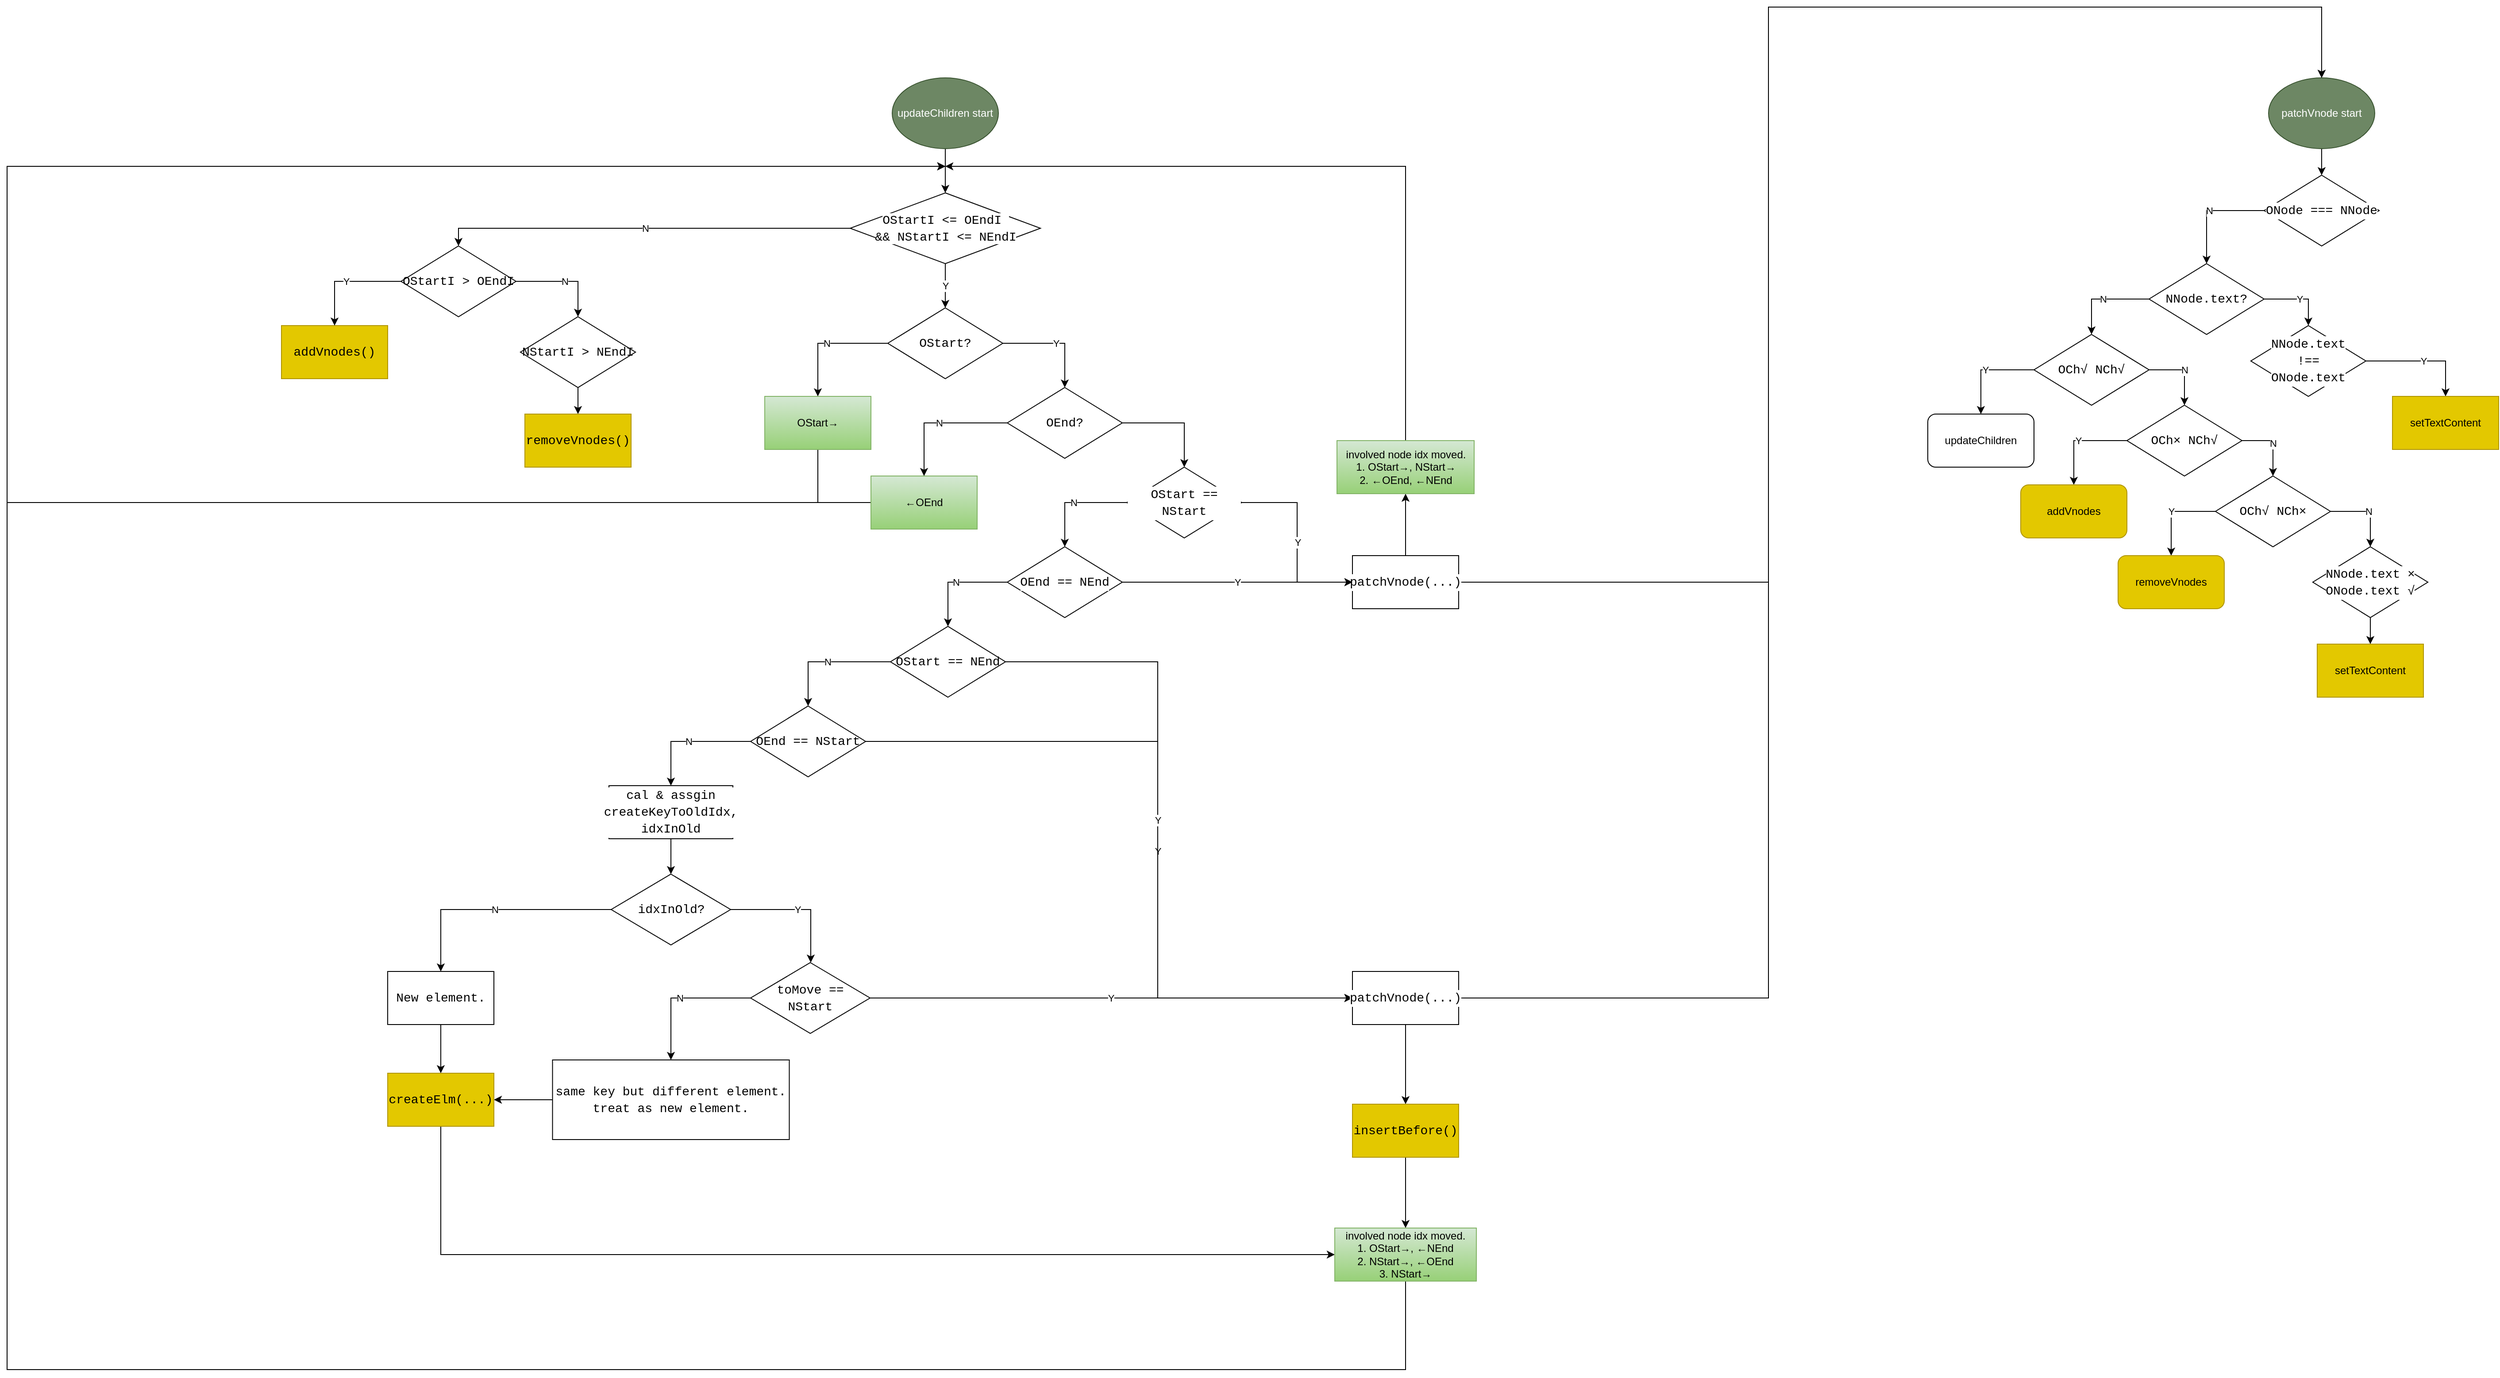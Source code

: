 <mxfile version="20.0.2" type="github">
  <diagram id="C5RBs43oDa-KdzZeNtuy" name="Page-1">
    <mxGraphModel dx="2903" dy="1078" grid="1" gridSize="10" guides="1" tooltips="1" connect="1" arrows="1" fold="1" page="1" pageScale="1" pageWidth="827" pageHeight="1169" math="0" shadow="0">
      <root>
        <mxCell id="WIyWlLk6GJQsqaUBKTNV-0" />
        <mxCell id="WIyWlLk6GJQsqaUBKTNV-1" parent="WIyWlLk6GJQsqaUBKTNV-0" />
        <mxCell id="gv2cUn-TJVEhlQLOBf1I-4" style="edgeStyle=orthogonalEdgeStyle;rounded=0;orthogonalLoop=1;jettySize=auto;html=1;entryX=0.5;entryY=0;entryDx=0;entryDy=0;fontColor=#000000;" parent="WIyWlLk6GJQsqaUBKTNV-1" source="gv2cUn-TJVEhlQLOBf1I-1" target="gv2cUn-TJVEhlQLOBf1I-3" edge="1">
          <mxGeometry relative="1" as="geometry" />
        </mxCell>
        <mxCell id="gv2cUn-TJVEhlQLOBf1I-1" value="updateChildren start" style="ellipse;whiteSpace=wrap;html=1;labelBorderColor=none;fillColor=#6d8764;strokeColor=#3A5431;fontColor=#ffffff;" parent="WIyWlLk6GJQsqaUBKTNV-1" vertex="1">
          <mxGeometry x="330" y="120" width="120" height="80" as="geometry" />
        </mxCell>
        <mxCell id="afDxlxrPL6SV1MimDMB3-63" value="N" style="edgeStyle=orthogonalEdgeStyle;rounded=0;orthogonalLoop=1;jettySize=auto;html=1;entryX=0.5;entryY=0;entryDx=0;entryDy=0;" edge="1" parent="WIyWlLk6GJQsqaUBKTNV-1" source="gv2cUn-TJVEhlQLOBf1I-3" target="gv2cUn-TJVEhlQLOBf1I-115">
          <mxGeometry relative="1" as="geometry" />
        </mxCell>
        <mxCell id="gv2cUn-TJVEhlQLOBf1I-3" value="&lt;div style=&quot;font-family: Consolas, &amp;quot;Courier New&amp;quot;, monospace; font-size: 14px; line-height: 19px;&quot;&gt;&lt;span style=&quot;background-color: rgb(255, 255, 255);&quot;&gt;OStartI &amp;lt;= OEndI&amp;nbsp;&lt;/span&gt;&lt;/div&gt;&lt;div style=&quot;font-family: Consolas, &amp;quot;Courier New&amp;quot;, monospace; font-size: 14px; line-height: 19px;&quot;&gt;&lt;span style=&quot;background-color: rgb(255, 255, 255);&quot;&gt;&amp;amp;&amp;amp; NStartI &amp;lt;= NEndI&lt;/span&gt;&lt;/div&gt;" style="rhombus;whiteSpace=wrap;html=1;" parent="WIyWlLk6GJQsqaUBKTNV-1" vertex="1">
          <mxGeometry x="282.5" y="250" width="215" height="80" as="geometry" />
        </mxCell>
        <mxCell id="gv2cUn-TJVEhlQLOBf1I-5" value="&lt;div style=&quot;font-family: Consolas, &amp;quot;Courier New&amp;quot;, monospace; font-size: 14px; line-height: 19px;&quot;&gt;&lt;span style=&quot;background-color: rgb(255, 255, 255);&quot;&gt;OStart?&lt;/span&gt;&lt;/div&gt;" style="rhombus;whiteSpace=wrap;html=1;labelBackgroundColor=#FFFFFF;fontColor=#000000;" parent="WIyWlLk6GJQsqaUBKTNV-1" vertex="1">
          <mxGeometry x="325" y="380" width="130" height="80" as="geometry" />
        </mxCell>
        <mxCell id="afDxlxrPL6SV1MimDMB3-74" style="edgeStyle=orthogonalEdgeStyle;rounded=0;orthogonalLoop=1;jettySize=auto;html=1;" edge="1" parent="WIyWlLk6GJQsqaUBKTNV-1" source="gv2cUn-TJVEhlQLOBf1I-8">
          <mxGeometry relative="1" as="geometry">
            <mxPoint x="390" y="220" as="targetPoint" />
            <Array as="points">
              <mxPoint x="246" y="600" />
              <mxPoint x="-670" y="600" />
              <mxPoint x="-670" y="220" />
            </Array>
          </mxGeometry>
        </mxCell>
        <mxCell id="gv2cUn-TJVEhlQLOBf1I-8" value="OStart→" style="whiteSpace=wrap;html=1;labelBackgroundColor=none;fillColor=#d5e8d4;gradientColor=#97d077;strokeColor=#82b366;" parent="WIyWlLk6GJQsqaUBKTNV-1" vertex="1">
          <mxGeometry x="186" y="480" width="120" height="60" as="geometry" />
        </mxCell>
        <mxCell id="gv2cUn-TJVEhlQLOBf1I-11" value="&lt;div style=&quot;font-family: Consolas, &amp;quot;Courier New&amp;quot;, monospace; font-size: 14px; line-height: 19px;&quot;&gt;&lt;span style=&quot;background-color: rgb(255, 255, 255);&quot;&gt;OEnd?&lt;/span&gt;&lt;/div&gt;" style="rhombus;whiteSpace=wrap;html=1;labelBackgroundColor=#FFFFFF;fontColor=#000000;" parent="WIyWlLk6GJQsqaUBKTNV-1" vertex="1">
          <mxGeometry x="460" y="470" width="130" height="80" as="geometry" />
        </mxCell>
        <mxCell id="gv2cUn-TJVEhlQLOBf1I-20" value="" style="endArrow=classic;html=1;rounded=0;fontColor=#000000;strokeColor=default;entryX=0.5;entryY=0;entryDx=0;entryDy=0;exitX=1;exitY=0.5;exitDx=0;exitDy=0;" parent="WIyWlLk6GJQsqaUBKTNV-1" source="gv2cUn-TJVEhlQLOBf1I-5" target="gv2cUn-TJVEhlQLOBf1I-11" edge="1">
          <mxGeometry relative="1" as="geometry">
            <mxPoint x="460" y="420" as="sourcePoint" />
            <mxPoint x="560" y="420" as="targetPoint" />
            <Array as="points">
              <mxPoint x="525" y="420" />
            </Array>
          </mxGeometry>
        </mxCell>
        <mxCell id="gv2cUn-TJVEhlQLOBf1I-21" value="Y" style="edgeLabel;resizable=0;html=1;align=center;verticalAlign=middle;labelBackgroundColor=#FFFFFF;fontColor=#000000;" parent="gv2cUn-TJVEhlQLOBf1I-20" connectable="0" vertex="1">
          <mxGeometry relative="1" as="geometry" />
        </mxCell>
        <mxCell id="gv2cUn-TJVEhlQLOBf1I-24" value="" style="endArrow=classic;html=1;rounded=0;fontColor=#000000;strokeColor=default;exitX=0;exitY=0.5;exitDx=0;exitDy=0;entryX=0.5;entryY=0;entryDx=0;entryDy=0;edgeStyle=orthogonalEdgeStyle;" parent="WIyWlLk6GJQsqaUBKTNV-1" source="gv2cUn-TJVEhlQLOBf1I-5" target="gv2cUn-TJVEhlQLOBf1I-8" edge="1">
          <mxGeometry relative="1" as="geometry">
            <mxPoint x="340" y="450" as="sourcePoint" />
            <mxPoint x="440" y="450" as="targetPoint" />
          </mxGeometry>
        </mxCell>
        <mxCell id="gv2cUn-TJVEhlQLOBf1I-25" value="N" style="edgeLabel;resizable=0;html=1;align=center;verticalAlign=middle;labelBackgroundColor=#FFFFFF;fontColor=#000000;" parent="gv2cUn-TJVEhlQLOBf1I-24" connectable="0" vertex="1">
          <mxGeometry relative="1" as="geometry" />
        </mxCell>
        <mxCell id="afDxlxrPL6SV1MimDMB3-75" style="edgeStyle=orthogonalEdgeStyle;rounded=0;orthogonalLoop=1;jettySize=auto;html=1;" edge="1" parent="WIyWlLk6GJQsqaUBKTNV-1" source="gv2cUn-TJVEhlQLOBf1I-33">
          <mxGeometry relative="1" as="geometry">
            <mxPoint x="390" y="220" as="targetPoint" />
            <Array as="points">
              <mxPoint x="-670" y="600" />
              <mxPoint x="-670" y="220" />
            </Array>
          </mxGeometry>
        </mxCell>
        <mxCell id="gv2cUn-TJVEhlQLOBf1I-33" value="←OEnd" style="whiteSpace=wrap;html=1;labelBackgroundColor=none;fillColor=#d5e8d4;gradientColor=#97d077;strokeColor=#82b366;" parent="WIyWlLk6GJQsqaUBKTNV-1" vertex="1">
          <mxGeometry x="306" y="570" width="120" height="60" as="geometry" />
        </mxCell>
        <mxCell id="gv2cUn-TJVEhlQLOBf1I-35" value="" style="endArrow=classic;html=1;rounded=0;fontColor=#000000;strokeColor=default;entryX=0.5;entryY=0;entryDx=0;entryDy=0;exitX=1;exitY=0.5;exitDx=0;exitDy=0;" parent="WIyWlLk6GJQsqaUBKTNV-1" source="gv2cUn-TJVEhlQLOBf1I-11" target="gv2cUn-TJVEhlQLOBf1I-39" edge="1">
          <mxGeometry relative="1" as="geometry">
            <mxPoint x="591" y="510" as="sourcePoint" />
            <mxPoint x="661" y="560" as="targetPoint" />
            <Array as="points">
              <mxPoint x="660" y="510" />
            </Array>
          </mxGeometry>
        </mxCell>
        <mxCell id="gv2cUn-TJVEhlQLOBf1I-37" value="" style="endArrow=classic;html=1;rounded=0;fontColor=#000000;strokeColor=default;exitX=0;exitY=0.5;exitDx=0;exitDy=0;entryX=0.5;entryY=0;entryDx=0;entryDy=0;" parent="WIyWlLk6GJQsqaUBKTNV-1" source="gv2cUn-TJVEhlQLOBf1I-11" target="gv2cUn-TJVEhlQLOBf1I-33" edge="1">
          <mxGeometry relative="1" as="geometry">
            <mxPoint x="461" y="510" as="sourcePoint" />
            <mxPoint x="576" y="540" as="targetPoint" />
            <Array as="points">
              <mxPoint x="366" y="510" />
            </Array>
          </mxGeometry>
        </mxCell>
        <mxCell id="gv2cUn-TJVEhlQLOBf1I-38" value="N" style="edgeLabel;resizable=0;html=1;align=center;verticalAlign=middle;labelBackgroundColor=#FFFFFF;fontColor=#000000;" parent="gv2cUn-TJVEhlQLOBf1I-37" connectable="0" vertex="1">
          <mxGeometry relative="1" as="geometry" />
        </mxCell>
        <mxCell id="afDxlxrPL6SV1MimDMB3-59" value="N" style="edgeStyle=orthogonalEdgeStyle;rounded=0;orthogonalLoop=1;jettySize=auto;html=1;entryX=0.5;entryY=0;entryDx=0;entryDy=0;" edge="1" parent="WIyWlLk6GJQsqaUBKTNV-1" source="gv2cUn-TJVEhlQLOBf1I-39" target="gv2cUn-TJVEhlQLOBf1I-41">
          <mxGeometry relative="1" as="geometry" />
        </mxCell>
        <mxCell id="afDxlxrPL6SV1MimDMB3-65" value="Y" style="edgeStyle=orthogonalEdgeStyle;rounded=0;orthogonalLoop=1;jettySize=auto;html=1;entryX=0;entryY=0.5;entryDx=0;entryDy=0;" edge="1" parent="WIyWlLk6GJQsqaUBKTNV-1" source="gv2cUn-TJVEhlQLOBf1I-39" target="gv2cUn-TJVEhlQLOBf1I-40">
          <mxGeometry relative="1" as="geometry" />
        </mxCell>
        <mxCell id="gv2cUn-TJVEhlQLOBf1I-39" value="&lt;div style=&quot;font-family: Consolas, &amp;quot;Courier New&amp;quot;, monospace; font-size: 14px; line-height: 19px;&quot;&gt;&lt;div style=&quot;line-height: 19px;&quot;&gt;&lt;span style=&quot;background-color: rgb(255, 255, 255);&quot;&gt;OStart == NStart&lt;/span&gt;&lt;/div&gt;&lt;/div&gt;" style="rhombus;whiteSpace=wrap;html=1;labelBackgroundColor=#FFFFFF;fontColor=#000000;" parent="WIyWlLk6GJQsqaUBKTNV-1" vertex="1">
          <mxGeometry x="595" y="560" width="130" height="80" as="geometry" />
        </mxCell>
        <mxCell id="gv2cUn-TJVEhlQLOBf1I-100" style="edgeStyle=orthogonalEdgeStyle;rounded=0;orthogonalLoop=1;jettySize=auto;html=1;fontColor=default;strokeColor=default;entryX=0.5;entryY=1;entryDx=0;entryDy=0;" parent="WIyWlLk6GJQsqaUBKTNV-1" source="gv2cUn-TJVEhlQLOBf1I-40" target="gv2cUn-TJVEhlQLOBf1I-101" edge="1">
          <mxGeometry relative="1" as="geometry">
            <mxPoint x="1044" y="770" as="targetPoint" />
          </mxGeometry>
        </mxCell>
        <mxCell id="afDxlxrPL6SV1MimDMB3-69" style="edgeStyle=orthogonalEdgeStyle;rounded=0;orthogonalLoop=1;jettySize=auto;html=1;entryX=0.5;entryY=0;entryDx=0;entryDy=0;" edge="1" parent="WIyWlLk6GJQsqaUBKTNV-1" source="gv2cUn-TJVEhlQLOBf1I-40" target="gv2cUn-TJVEhlQLOBf1I-128">
          <mxGeometry relative="1" as="geometry">
            <Array as="points">
              <mxPoint x="1320" y="690" />
              <mxPoint x="1320" y="40" />
              <mxPoint x="1945" y="40" />
            </Array>
          </mxGeometry>
        </mxCell>
        <mxCell id="gv2cUn-TJVEhlQLOBf1I-40" value="&lt;div style=&quot;font-family: Consolas, &amp;quot;Courier New&amp;quot;, monospace; font-size: 14px; line-height: 19px;&quot;&gt;&lt;span style=&quot;background-color: rgb(255, 255, 255);&quot;&gt;patchVnode(...)&lt;/span&gt;&lt;/div&gt;" style="whiteSpace=wrap;html=1;fontColor=#000000;labelBackgroundColor=#FFFFFF;" parent="WIyWlLk6GJQsqaUBKTNV-1" vertex="1">
          <mxGeometry x="850" y="660" width="120" height="60" as="geometry" />
        </mxCell>
        <mxCell id="afDxlxrPL6SV1MimDMB3-60" value="N" style="edgeStyle=orthogonalEdgeStyle;rounded=0;orthogonalLoop=1;jettySize=auto;html=1;entryX=0.5;entryY=0;entryDx=0;entryDy=0;" edge="1" parent="WIyWlLk6GJQsqaUBKTNV-1" source="gv2cUn-TJVEhlQLOBf1I-41" target="gv2cUn-TJVEhlQLOBf1I-53">
          <mxGeometry relative="1" as="geometry" />
        </mxCell>
        <mxCell id="afDxlxrPL6SV1MimDMB3-64" value="Y" style="edgeStyle=orthogonalEdgeStyle;rounded=0;orthogonalLoop=1;jettySize=auto;html=1;entryX=0;entryY=0.5;entryDx=0;entryDy=0;" edge="1" parent="WIyWlLk6GJQsqaUBKTNV-1" source="gv2cUn-TJVEhlQLOBf1I-41" target="gv2cUn-TJVEhlQLOBf1I-40">
          <mxGeometry relative="1" as="geometry" />
        </mxCell>
        <mxCell id="gv2cUn-TJVEhlQLOBf1I-41" value="&lt;div style=&quot;font-family: Consolas, &amp;quot;Courier New&amp;quot;, monospace; font-size: 14px; line-height: 19px;&quot;&gt;&lt;div style=&quot;color: rgb(212, 212, 212); line-height: 19px;&quot;&gt;&lt;span style=&quot;color: rgb(0, 0, 0); background-color: rgb(255, 255, 255);&quot;&gt;OEnd == NEnd&lt;/span&gt;&lt;br&gt;&lt;/div&gt;&lt;/div&gt;" style="rhombus;whiteSpace=wrap;html=1;labelBackgroundColor=#FFFFFF;fontColor=#000000;" parent="WIyWlLk6GJQsqaUBKTNV-1" vertex="1">
          <mxGeometry x="460" y="650" width="130" height="80" as="geometry" />
        </mxCell>
        <mxCell id="afDxlxrPL6SV1MimDMB3-61" value="N" style="edgeStyle=orthogonalEdgeStyle;rounded=0;orthogonalLoop=1;jettySize=auto;html=1;exitX=0;exitY=0.5;exitDx=0;exitDy=0;entryX=0.5;entryY=0;entryDx=0;entryDy=0;" edge="1" parent="WIyWlLk6GJQsqaUBKTNV-1" source="gv2cUn-TJVEhlQLOBf1I-53" target="gv2cUn-TJVEhlQLOBf1I-55">
          <mxGeometry relative="1" as="geometry" />
        </mxCell>
        <mxCell id="afDxlxrPL6SV1MimDMB3-81" value="Y" style="edgeStyle=orthogonalEdgeStyle;rounded=0;orthogonalLoop=1;jettySize=auto;html=1;entryX=0;entryY=0.5;entryDx=0;entryDy=0;" edge="1" parent="WIyWlLk6GJQsqaUBKTNV-1" source="gv2cUn-TJVEhlQLOBf1I-53" target="afDxlxrPL6SV1MimDMB3-40">
          <mxGeometry relative="1" as="geometry">
            <Array as="points">
              <mxPoint x="630" y="780" />
              <mxPoint x="630" y="1160" />
            </Array>
          </mxGeometry>
        </mxCell>
        <mxCell id="gv2cUn-TJVEhlQLOBf1I-53" value="&lt;div style=&quot;font-family: Consolas, &amp;quot;Courier New&amp;quot;, monospace; font-size: 14px; line-height: 19px;&quot;&gt;&lt;div style=&quot;line-height: 19px;&quot;&gt;&lt;font&gt;O&lt;/font&gt;&lt;span style=&quot;&quot;&gt;Start&lt;/span&gt;&lt;font&gt;&amp;nbsp;==&amp;nbsp;&lt;/font&gt;&lt;span style=&quot;&quot;&gt;NEnd&lt;/span&gt;&lt;/div&gt;&lt;/div&gt;" style="rhombus;whiteSpace=wrap;html=1;labelBackgroundColor=none;fontColor=default;flipH=0;flipV=1;" parent="WIyWlLk6GJQsqaUBKTNV-1" vertex="1">
          <mxGeometry x="328" y="740" width="130" height="80" as="geometry" />
        </mxCell>
        <mxCell id="afDxlxrPL6SV1MimDMB3-62" value="N" style="edgeStyle=orthogonalEdgeStyle;rounded=0;orthogonalLoop=1;jettySize=auto;html=1;entryX=0.5;entryY=0;entryDx=0;entryDy=0;" edge="1" parent="WIyWlLk6GJQsqaUBKTNV-1" source="gv2cUn-TJVEhlQLOBf1I-55" target="gv2cUn-TJVEhlQLOBf1I-66">
          <mxGeometry relative="1" as="geometry" />
        </mxCell>
        <mxCell id="afDxlxrPL6SV1MimDMB3-66" value="Y" style="edgeStyle=orthogonalEdgeStyle;rounded=0;orthogonalLoop=1;jettySize=auto;html=1;entryX=0;entryY=0.5;entryDx=0;entryDy=0;" edge="1" parent="WIyWlLk6GJQsqaUBKTNV-1" target="afDxlxrPL6SV1MimDMB3-40">
          <mxGeometry relative="1" as="geometry">
            <mxPoint x="298.935" y="870.04" as="sourcePoint" />
            <mxPoint x="599" y="1290" as="targetPoint" />
            <Array as="points">
              <mxPoint x="630" y="870" />
              <mxPoint x="630" y="1160" />
            </Array>
          </mxGeometry>
        </mxCell>
        <mxCell id="gv2cUn-TJVEhlQLOBf1I-55" value="&lt;div style=&quot;font-family: Consolas, &amp;quot;Courier New&amp;quot;, monospace; font-size: 14px; line-height: 19px;&quot;&gt;&lt;div style=&quot;line-height: 19px;&quot;&gt;&lt;font&gt;O&lt;/font&gt;&lt;span style=&quot;&quot;&gt;End ==&lt;/span&gt;&lt;font&gt;&amp;nbsp;&lt;/font&gt;&lt;span style=&quot;&quot;&gt;NStart&lt;/span&gt;&lt;/div&gt;&lt;/div&gt;" style="rhombus;whiteSpace=wrap;html=1;labelBackgroundColor=none;fontColor=default;" parent="WIyWlLk6GJQsqaUBKTNV-1" vertex="1">
          <mxGeometry x="170" y="830" width="130" height="80" as="geometry" />
        </mxCell>
        <mxCell id="gv2cUn-TJVEhlQLOBf1I-70" style="edgeStyle=orthogonalEdgeStyle;rounded=0;orthogonalLoop=1;jettySize=auto;html=1;entryX=0.5;entryY=0;entryDx=0;entryDy=0;fontColor=default;strokeColor=default;" parent="WIyWlLk6GJQsqaUBKTNV-1" source="gv2cUn-TJVEhlQLOBf1I-66" target="gv2cUn-TJVEhlQLOBf1I-69" edge="1">
          <mxGeometry relative="1" as="geometry" />
        </mxCell>
        <mxCell id="gv2cUn-TJVEhlQLOBf1I-66" value="&lt;div style=&quot;font-family: Consolas, &amp;quot;Courier New&amp;quot;, monospace; font-size: 14px; line-height: 19px;&quot;&gt;cal &amp;amp; assgin&lt;/div&gt;&lt;div style=&quot;font-family: Consolas, &amp;quot;Courier New&amp;quot;, monospace; font-size: 14px; line-height: 19px;&quot;&gt;&lt;span style=&quot;&quot;&gt;createKeyToOldIdx,&lt;/span&gt;&lt;/div&gt;&lt;div style=&quot;font-family: Consolas, &amp;quot;Courier New&amp;quot;, monospace; font-size: 14px; line-height: 19px;&quot;&gt;idxInOld&lt;/div&gt;" style="rounded=0;whiteSpace=wrap;html=1;labelBackgroundColor=default;fontColor=default;" parent="WIyWlLk6GJQsqaUBKTNV-1" vertex="1">
          <mxGeometry x="10" y="920" width="140" height="60" as="geometry" />
        </mxCell>
        <mxCell id="gv2cUn-TJVEhlQLOBf1I-69" value="&lt;div style=&quot;font-family: Consolas, &amp;quot;Courier New&amp;quot;, monospace; font-size: 14px; line-height: 19px;&quot;&gt;&lt;div style=&quot;line-height: 19px;&quot;&gt;&lt;div style=&quot;line-height: 19px;&quot;&gt;&lt;span style=&quot;&quot;&gt;idxInOld&lt;/span&gt;&lt;span style=&quot;&quot;&gt;?&lt;/span&gt;&lt;/div&gt;&lt;/div&gt;&lt;/div&gt;" style="rhombus;whiteSpace=wrap;html=1;labelBackgroundColor=none;fontColor=default;" parent="WIyWlLk6GJQsqaUBKTNV-1" vertex="1">
          <mxGeometry x="12.5" y="1020" width="135" height="80" as="geometry" />
        </mxCell>
        <mxCell id="gv2cUn-TJVEhlQLOBf1I-81" value="" style="endArrow=classic;html=1;rounded=0;fontColor=#000000;strokeColor=default;entryX=0.5;entryY=0;entryDx=0;entryDy=0;exitX=1;exitY=0.5;exitDx=0;exitDy=0;edgeStyle=orthogonalEdgeStyle;" parent="WIyWlLk6GJQsqaUBKTNV-1" source="gv2cUn-TJVEhlQLOBf1I-69" target="gv2cUn-TJVEhlQLOBf1I-87" edge="1">
          <mxGeometry relative="1" as="geometry">
            <mxPoint x="150" y="1060" as="sourcePoint" />
            <mxPoint x="240" y="1120" as="targetPoint" />
            <Array as="points">
              <mxPoint x="238" y="1060" />
              <mxPoint x="238" y="1120" />
            </Array>
          </mxGeometry>
        </mxCell>
        <mxCell id="gv2cUn-TJVEhlQLOBf1I-82" value="Y" style="edgeLabel;resizable=0;html=1;align=center;verticalAlign=middle;labelBackgroundColor=#FFFFFF;fontColor=#000000;" parent="gv2cUn-TJVEhlQLOBf1I-81" connectable="0" vertex="1">
          <mxGeometry relative="1" as="geometry" />
        </mxCell>
        <mxCell id="gv2cUn-TJVEhlQLOBf1I-83" value="" style="endArrow=classic;html=1;rounded=0;fontColor=#000000;strokeColor=default;edgeStyle=orthogonalEdgeStyle;exitX=0;exitY=0.5;exitDx=0;exitDy=0;entryX=0.5;entryY=0;entryDx=0;entryDy=0;" parent="WIyWlLk6GJQsqaUBKTNV-1" source="gv2cUn-TJVEhlQLOBf1I-69" target="gv2cUn-TJVEhlQLOBf1I-85" edge="1">
          <mxGeometry relative="1" as="geometry">
            <mxPoint x="10" y="1060" as="sourcePoint" />
            <mxPoint x="-80" y="1120" as="targetPoint" />
          </mxGeometry>
        </mxCell>
        <mxCell id="gv2cUn-TJVEhlQLOBf1I-84" value="N" style="edgeLabel;resizable=0;html=1;align=center;verticalAlign=middle;labelBackgroundColor=#FFFFFF;fontColor=#000000;" parent="gv2cUn-TJVEhlQLOBf1I-83" connectable="0" vertex="1">
          <mxGeometry relative="1" as="geometry" />
        </mxCell>
        <mxCell id="gv2cUn-TJVEhlQLOBf1I-97" style="edgeStyle=orthogonalEdgeStyle;rounded=0;orthogonalLoop=1;jettySize=auto;html=1;entryX=0.5;entryY=0;entryDx=0;entryDy=0;fontColor=default;strokeColor=default;" parent="WIyWlLk6GJQsqaUBKTNV-1" source="gv2cUn-TJVEhlQLOBf1I-85" target="gv2cUn-TJVEhlQLOBf1I-96" edge="1">
          <mxGeometry relative="1" as="geometry" />
        </mxCell>
        <mxCell id="gv2cUn-TJVEhlQLOBf1I-85" value="&lt;div style=&quot;font-family: Consolas, &amp;quot;Courier New&amp;quot;, monospace; font-size: 14px; line-height: 19px;&quot;&gt;&lt;span style=&quot;&quot;&gt;New element.&lt;/span&gt;&lt;/div&gt;" style="rounded=0;whiteSpace=wrap;html=1;labelBackgroundColor=none;fontColor=default;" parent="WIyWlLk6GJQsqaUBKTNV-1" vertex="1">
          <mxGeometry x="-240" y="1130" width="120" height="60" as="geometry" />
        </mxCell>
        <mxCell id="afDxlxrPL6SV1MimDMB3-43" value="Y" style="edgeStyle=orthogonalEdgeStyle;rounded=0;orthogonalLoop=1;jettySize=auto;html=1;entryX=0;entryY=0.5;entryDx=0;entryDy=0;" edge="1" parent="WIyWlLk6GJQsqaUBKTNV-1" target="afDxlxrPL6SV1MimDMB3-40">
          <mxGeometry relative="1" as="geometry">
            <mxPoint x="304" y="1160" as="sourcePoint" />
            <mxPoint x="599" y="1290" as="targetPoint" />
            <Array as="points">
              <mxPoint x="730" y="1160" />
              <mxPoint x="730" y="1160" />
            </Array>
          </mxGeometry>
        </mxCell>
        <mxCell id="gv2cUn-TJVEhlQLOBf1I-87" value="&lt;div style=&quot;font-family: Consolas, &amp;quot;Courier New&amp;quot;, monospace; font-size: 14px; line-height: 19px;&quot;&gt;&lt;div style=&quot;line-height: 19px;&quot;&gt;&lt;div style=&quot;line-height: 19px;&quot;&gt;toMove == NStart&lt;/div&gt;&lt;/div&gt;&lt;/div&gt;" style="rhombus;whiteSpace=wrap;html=1;labelBackgroundColor=none;fontColor=default;" parent="WIyWlLk6GJQsqaUBKTNV-1" vertex="1">
          <mxGeometry x="170" y="1120" width="135" height="80" as="geometry" />
        </mxCell>
        <mxCell id="gv2cUn-TJVEhlQLOBf1I-93" value="" style="endArrow=classic;html=1;rounded=0;fontColor=#000000;strokeColor=default;edgeStyle=orthogonalEdgeStyle;exitX=0;exitY=0.5;exitDx=0;exitDy=0;entryX=0.5;entryY=0;entryDx=0;entryDy=0;" parent="WIyWlLk6GJQsqaUBKTNV-1" source="gv2cUn-TJVEhlQLOBf1I-87" target="gv2cUn-TJVEhlQLOBf1I-95" edge="1">
          <mxGeometry relative="1" as="geometry">
            <mxPoint x="162.5" y="1159.05" as="sourcePoint" />
            <mxPoint x="70" y="1229.05" as="targetPoint" />
          </mxGeometry>
        </mxCell>
        <mxCell id="gv2cUn-TJVEhlQLOBf1I-94" value="N" style="edgeLabel;resizable=0;html=1;align=center;verticalAlign=middle;labelBackgroundColor=#FFFFFF;fontColor=#000000;" parent="gv2cUn-TJVEhlQLOBf1I-93" connectable="0" vertex="1">
          <mxGeometry relative="1" as="geometry" />
        </mxCell>
        <mxCell id="gv2cUn-TJVEhlQLOBf1I-98" style="edgeStyle=orthogonalEdgeStyle;rounded=0;orthogonalLoop=1;jettySize=auto;html=1;entryX=1;entryY=0.5;entryDx=0;entryDy=0;fontColor=default;strokeColor=default;" parent="WIyWlLk6GJQsqaUBKTNV-1" source="gv2cUn-TJVEhlQLOBf1I-95" target="gv2cUn-TJVEhlQLOBf1I-96" edge="1">
          <mxGeometry relative="1" as="geometry" />
        </mxCell>
        <mxCell id="gv2cUn-TJVEhlQLOBf1I-95" value="&lt;div style=&quot;font-family: Consolas, &amp;quot;Courier New&amp;quot;, monospace; font-size: 14px; line-height: 19px;&quot;&gt;&lt;span style=&quot;&quot;&gt;same key but different element. treat as new element.&lt;/span&gt;&lt;/div&gt;" style="rounded=0;whiteSpace=wrap;html=1;labelBackgroundColor=default;fontColor=default;" parent="WIyWlLk6GJQsqaUBKTNV-1" vertex="1">
          <mxGeometry x="-53.75" y="1230" width="267.5" height="90" as="geometry" />
        </mxCell>
        <mxCell id="afDxlxrPL6SV1MimDMB3-71" style="edgeStyle=orthogonalEdgeStyle;rounded=0;orthogonalLoop=1;jettySize=auto;html=1;entryX=0;entryY=0.5;entryDx=0;entryDy=0;" edge="1" parent="WIyWlLk6GJQsqaUBKTNV-1" source="gv2cUn-TJVEhlQLOBf1I-96" target="afDxlxrPL6SV1MimDMB3-46">
          <mxGeometry relative="1" as="geometry">
            <mxPoint x="80" y="1510" as="targetPoint" />
            <Array as="points">
              <mxPoint x="-180" y="1450" />
            </Array>
          </mxGeometry>
        </mxCell>
        <mxCell id="gv2cUn-TJVEhlQLOBf1I-96" value="&lt;span style=&quot;font-family: Consolas, &amp;quot;Courier New&amp;quot;, monospace; font-size: 14px;&quot;&gt;createElm(...)&lt;/span&gt;" style="rounded=0;whiteSpace=wrap;html=1;labelBackgroundColor=none;fontColor=#000000;fillColor=#e3c800;strokeColor=#B09500;" parent="WIyWlLk6GJQsqaUBKTNV-1" vertex="1">
          <mxGeometry x="-240" y="1245" width="120" height="60" as="geometry" />
        </mxCell>
        <mxCell id="afDxlxrPL6SV1MimDMB3-76" style="edgeStyle=orthogonalEdgeStyle;rounded=0;orthogonalLoop=1;jettySize=auto;html=1;" edge="1" parent="WIyWlLk6GJQsqaUBKTNV-1" source="gv2cUn-TJVEhlQLOBf1I-101">
          <mxGeometry relative="1" as="geometry">
            <mxPoint x="390" y="220" as="targetPoint" />
            <Array as="points">
              <mxPoint x="910" y="220" />
            </Array>
          </mxGeometry>
        </mxCell>
        <mxCell id="gv2cUn-TJVEhlQLOBf1I-101" value="involved node idx moved.&lt;br&gt;1. OStart→, NStart→&lt;br&gt;2. ←OEnd, ←NEnd" style="rounded=0;whiteSpace=wrap;html=1;labelBackgroundColor=none;fillColor=#d5e8d4;gradientColor=#97d077;strokeColor=#82b366;" parent="WIyWlLk6GJQsqaUBKTNV-1" vertex="1">
          <mxGeometry x="832.5" y="530" width="155" height="60" as="geometry" />
        </mxCell>
        <mxCell id="gv2cUn-TJVEhlQLOBf1I-110" value="" style="endArrow=classic;html=1;rounded=0;fontColor=#000000;strokeColor=default;entryX=0.5;entryY=0;entryDx=0;entryDy=0;exitX=0.5;exitY=1;exitDx=0;exitDy=0;edgeStyle=orthogonalEdgeStyle;" parent="WIyWlLk6GJQsqaUBKTNV-1" source="gv2cUn-TJVEhlQLOBf1I-3" target="gv2cUn-TJVEhlQLOBf1I-5" edge="1">
          <mxGeometry relative="1" as="geometry">
            <mxPoint x="440" y="340.0" as="sourcePoint" />
            <mxPoint x="510" y="390.0" as="targetPoint" />
          </mxGeometry>
        </mxCell>
        <mxCell id="gv2cUn-TJVEhlQLOBf1I-111" value="Y" style="edgeLabel;resizable=0;html=1;align=center;verticalAlign=middle;labelBackgroundColor=#FFFFFF;fontColor=#000000;" parent="gv2cUn-TJVEhlQLOBf1I-110" connectable="0" vertex="1">
          <mxGeometry relative="1" as="geometry" />
        </mxCell>
        <mxCell id="gv2cUn-TJVEhlQLOBf1I-115" value="&lt;div style=&quot;font-family: Consolas, &amp;quot;Courier New&amp;quot;, monospace; font-size: 14px; line-height: 19px;&quot;&gt;&lt;div style=&quot;line-height: 19px;&quot;&gt;&lt;span style=&quot;&quot;&gt;OStartI&lt;/span&gt;&amp;nbsp;&amp;gt; O&lt;span style=&quot;&quot;&gt;EndI&lt;/span&gt;&lt;/div&gt;&lt;/div&gt;" style="rhombus;whiteSpace=wrap;html=1;labelBackgroundColor=none;fontColor=default;" parent="WIyWlLk6GJQsqaUBKTNV-1" vertex="1">
          <mxGeometry x="-225" y="310" width="130" height="80" as="geometry" />
        </mxCell>
        <mxCell id="gv2cUn-TJVEhlQLOBf1I-124" style="edgeStyle=orthogonalEdgeStyle;rounded=0;orthogonalLoop=1;jettySize=auto;html=1;entryX=0.5;entryY=0;entryDx=0;entryDy=0;fontColor=default;strokeColor=default;" parent="WIyWlLk6GJQsqaUBKTNV-1" source="gv2cUn-TJVEhlQLOBf1I-116" target="gv2cUn-TJVEhlQLOBf1I-123" edge="1">
          <mxGeometry relative="1" as="geometry" />
        </mxCell>
        <mxCell id="gv2cUn-TJVEhlQLOBf1I-116" value="&lt;div style=&quot;font-family: Consolas, &amp;quot;Courier New&amp;quot;, monospace; font-size: 14px; line-height: 19px;&quot;&gt;&lt;div style=&quot;line-height: 19px;&quot;&gt;&lt;span style=&quot;&quot;&gt;NStartI&lt;/span&gt;&amp;nbsp;&amp;gt; N&lt;span style=&quot;&quot;&gt;EndI&lt;/span&gt;&lt;/div&gt;&lt;/div&gt;" style="rhombus;whiteSpace=wrap;html=1;labelBackgroundColor=none;fontColor=default;" parent="WIyWlLk6GJQsqaUBKTNV-1" vertex="1">
          <mxGeometry x="-90" y="390" width="130" height="80" as="geometry" />
        </mxCell>
        <mxCell id="gv2cUn-TJVEhlQLOBf1I-117" value="&lt;div style=&quot;font-family: Consolas, &amp;quot;Courier New&amp;quot;, monospace; font-size: 14px; line-height: 19px;&quot;&gt;&lt;span style=&quot;&quot;&gt;addVnodes()&lt;/span&gt;&lt;/div&gt;" style="whiteSpace=wrap;html=1;fontColor=#000000;labelBackgroundColor=none;fillColor=#e3c800;strokeColor=#B09500;" parent="WIyWlLk6GJQsqaUBKTNV-1" vertex="1">
          <mxGeometry x="-360" y="400" width="120" height="60" as="geometry" />
        </mxCell>
        <mxCell id="gv2cUn-TJVEhlQLOBf1I-119" value="" style="endArrow=classic;html=1;rounded=0;fontColor=#000000;strokeColor=default;exitX=0;exitY=0.5;exitDx=0;exitDy=0;entryX=0.5;entryY=0;entryDx=0;entryDy=0;edgeStyle=orthogonalEdgeStyle;" parent="WIyWlLk6GJQsqaUBKTNV-1" source="gv2cUn-TJVEhlQLOBf1I-115" target="gv2cUn-TJVEhlQLOBf1I-117" edge="1">
          <mxGeometry relative="1" as="geometry">
            <mxPoint x="-235" y="340" as="sourcePoint" />
            <mxPoint x="-330" y="400" as="targetPoint" />
          </mxGeometry>
        </mxCell>
        <mxCell id="gv2cUn-TJVEhlQLOBf1I-120" value="Y" style="edgeLabel;resizable=0;html=1;align=center;verticalAlign=middle;labelBackgroundColor=#FFFFFF;fontColor=#000000;" parent="gv2cUn-TJVEhlQLOBf1I-119" connectable="0" vertex="1">
          <mxGeometry relative="1" as="geometry" />
        </mxCell>
        <mxCell id="gv2cUn-TJVEhlQLOBf1I-121" value="" style="endArrow=classic;html=1;rounded=0;fontColor=#000000;strokeColor=default;entryX=0.5;entryY=0;entryDx=0;entryDy=0;exitX=1;exitY=0.5;exitDx=0;exitDy=0;edgeStyle=orthogonalEdgeStyle;" parent="WIyWlLk6GJQsqaUBKTNV-1" source="gv2cUn-TJVEhlQLOBf1I-115" target="gv2cUn-TJVEhlQLOBf1I-116" edge="1">
          <mxGeometry relative="1" as="geometry">
            <mxPoint x="-65" y="340" as="sourcePoint" />
            <mxPoint x="5" y="390" as="targetPoint" />
          </mxGeometry>
        </mxCell>
        <mxCell id="gv2cUn-TJVEhlQLOBf1I-122" value="N" style="edgeLabel;resizable=0;html=1;align=center;verticalAlign=middle;labelBackgroundColor=#FFFFFF;fontColor=#000000;" parent="gv2cUn-TJVEhlQLOBf1I-121" connectable="0" vertex="1">
          <mxGeometry relative="1" as="geometry" />
        </mxCell>
        <mxCell id="gv2cUn-TJVEhlQLOBf1I-123" value="&lt;div style=&quot;font-family: Consolas, &amp;quot;Courier New&amp;quot;, monospace; font-size: 14px; line-height: 19px;&quot;&gt;&lt;span style=&quot;&quot;&gt;removeVnodes()&lt;/span&gt;&lt;/div&gt;" style="whiteSpace=wrap;html=1;fontColor=#000000;labelBackgroundColor=none;fillColor=#e3c800;strokeColor=#B09500;" parent="WIyWlLk6GJQsqaUBKTNV-1" vertex="1">
          <mxGeometry x="-85" y="500" width="120" height="60" as="geometry" />
        </mxCell>
        <mxCell id="afDxlxrPL6SV1MimDMB3-68" style="edgeStyle=orthogonalEdgeStyle;rounded=0;orthogonalLoop=1;jettySize=auto;html=1;exitX=0.5;exitY=1;exitDx=0;exitDy=0;entryX=0.5;entryY=0;entryDx=0;entryDy=0;" edge="1" parent="WIyWlLk6GJQsqaUBKTNV-1" source="gv2cUn-TJVEhlQLOBf1I-128" target="afDxlxrPL6SV1MimDMB3-2">
          <mxGeometry relative="1" as="geometry" />
        </mxCell>
        <mxCell id="gv2cUn-TJVEhlQLOBf1I-128" value="patchVnode start" style="ellipse;whiteSpace=wrap;html=1;labelBackgroundColor=none;labelBorderColor=none;fontColor=#ffffff;fillColor=#6d8764;strokeColor=#3A5431;" parent="WIyWlLk6GJQsqaUBKTNV-1" vertex="1">
          <mxGeometry x="1885" y="120" width="120" height="80" as="geometry" />
        </mxCell>
        <mxCell id="afDxlxrPL6SV1MimDMB3-6" value="N" style="edgeStyle=orthogonalEdgeStyle;rounded=0;orthogonalLoop=1;jettySize=auto;html=1;entryX=0.5;entryY=0;entryDx=0;entryDy=0;" edge="1" parent="WIyWlLk6GJQsqaUBKTNV-1" source="afDxlxrPL6SV1MimDMB3-2" target="afDxlxrPL6SV1MimDMB3-4">
          <mxGeometry relative="1" as="geometry">
            <Array as="points">
              <mxPoint x="1815" y="270" />
            </Array>
          </mxGeometry>
        </mxCell>
        <mxCell id="afDxlxrPL6SV1MimDMB3-2" value="&lt;div style=&quot;font-family: Consolas, &amp;quot;Courier New&amp;quot;, monospace; font-size: 14px; line-height: 19px;&quot;&gt;&lt;span style=&quot;background-color: rgb(255, 255, 255);&quot;&gt;ONode === NNode&lt;/span&gt;&lt;/div&gt;" style="rhombus;whiteSpace=wrap;html=1;labelBackgroundColor=#FFFFFF;fontColor=#000000;" vertex="1" parent="WIyWlLk6GJQsqaUBKTNV-1">
          <mxGeometry x="1880" y="230" width="130" height="80" as="geometry" />
        </mxCell>
        <mxCell id="afDxlxrPL6SV1MimDMB3-10" value="N" style="edgeStyle=orthogonalEdgeStyle;rounded=0;orthogonalLoop=1;jettySize=auto;html=1;entryX=0.5;entryY=0;entryDx=0;entryDy=0;" edge="1" parent="WIyWlLk6GJQsqaUBKTNV-1" source="afDxlxrPL6SV1MimDMB3-4" target="afDxlxrPL6SV1MimDMB3-9">
          <mxGeometry relative="1" as="geometry">
            <Array as="points">
              <mxPoint x="1685" y="370" />
            </Array>
          </mxGeometry>
        </mxCell>
        <mxCell id="afDxlxrPL6SV1MimDMB3-27" value="Y" style="edgeStyle=orthogonalEdgeStyle;rounded=0;orthogonalLoop=1;jettySize=auto;html=1;entryX=0.5;entryY=0;entryDx=0;entryDy=0;" edge="1" parent="WIyWlLk6GJQsqaUBKTNV-1" source="afDxlxrPL6SV1MimDMB3-4" target="afDxlxrPL6SV1MimDMB3-26">
          <mxGeometry relative="1" as="geometry">
            <Array as="points">
              <mxPoint x="1930" y="370" />
            </Array>
          </mxGeometry>
        </mxCell>
        <mxCell id="afDxlxrPL6SV1MimDMB3-4" value="&lt;div style=&quot;font-family: Consolas, &amp;quot;Courier New&amp;quot;, monospace; font-size: 14px; line-height: 19px;&quot;&gt;&lt;span style=&quot;background-color: rgb(255, 255, 255);&quot;&gt;NNode.text?&lt;/span&gt;&lt;/div&gt;" style="rhombus;whiteSpace=wrap;html=1;labelBackgroundColor=#FFFFFF;fontColor=#000000;" vertex="1" parent="WIyWlLk6GJQsqaUBKTNV-1">
          <mxGeometry x="1750" y="330" width="130" height="80" as="geometry" />
        </mxCell>
        <mxCell id="afDxlxrPL6SV1MimDMB3-14" value="Y" style="edgeStyle=orthogonalEdgeStyle;rounded=0;orthogonalLoop=1;jettySize=auto;html=1;entryX=0.5;entryY=0;entryDx=0;entryDy=0;" edge="1" parent="WIyWlLk6GJQsqaUBKTNV-1" source="afDxlxrPL6SV1MimDMB3-9" target="afDxlxrPL6SV1MimDMB3-12">
          <mxGeometry relative="1" as="geometry">
            <Array as="points">
              <mxPoint x="1560" y="450" />
            </Array>
          </mxGeometry>
        </mxCell>
        <mxCell id="afDxlxrPL6SV1MimDMB3-16" value="N" style="edgeStyle=orthogonalEdgeStyle;rounded=0;orthogonalLoop=1;jettySize=auto;html=1;exitX=1;exitY=0.5;exitDx=0;exitDy=0;" edge="1" parent="WIyWlLk6GJQsqaUBKTNV-1" source="afDxlxrPL6SV1MimDMB3-9" target="afDxlxrPL6SV1MimDMB3-15">
          <mxGeometry relative="1" as="geometry" />
        </mxCell>
        <mxCell id="afDxlxrPL6SV1MimDMB3-9" value="&lt;div style=&quot;font-family: Consolas, &amp;quot;Courier New&amp;quot;, monospace; font-size: 14px; line-height: 19px;&quot;&gt;OCh√ NCh√&lt;/div&gt;" style="rhombus;whiteSpace=wrap;html=1;labelBackgroundColor=#FFFFFF;fontColor=#000000;" vertex="1" parent="WIyWlLk6GJQsqaUBKTNV-1">
          <mxGeometry x="1620" y="410" width="130" height="80" as="geometry" />
        </mxCell>
        <mxCell id="afDxlxrPL6SV1MimDMB3-12" value="updateChildren" style="rounded=1;whiteSpace=wrap;html=1;" vertex="1" parent="WIyWlLk6GJQsqaUBKTNV-1">
          <mxGeometry x="1500" y="500" width="120" height="60" as="geometry" />
        </mxCell>
        <mxCell id="afDxlxrPL6SV1MimDMB3-20" value="Y" style="edgeStyle=orthogonalEdgeStyle;rounded=0;orthogonalLoop=1;jettySize=auto;html=1;entryX=0.5;entryY=0;entryDx=0;entryDy=0;" edge="1" parent="WIyWlLk6GJQsqaUBKTNV-1" source="afDxlxrPL6SV1MimDMB3-15" target="afDxlxrPL6SV1MimDMB3-19">
          <mxGeometry relative="1" as="geometry">
            <Array as="points">
              <mxPoint x="1665" y="530" />
            </Array>
          </mxGeometry>
        </mxCell>
        <mxCell id="afDxlxrPL6SV1MimDMB3-21" value="N" style="edgeStyle=orthogonalEdgeStyle;rounded=0;orthogonalLoop=1;jettySize=auto;html=1;entryX=0.5;entryY=0;entryDx=0;entryDy=0;" edge="1" parent="WIyWlLk6GJQsqaUBKTNV-1" source="afDxlxrPL6SV1MimDMB3-15" target="afDxlxrPL6SV1MimDMB3-18">
          <mxGeometry relative="1" as="geometry">
            <Array as="points">
              <mxPoint x="1890" y="530" />
            </Array>
          </mxGeometry>
        </mxCell>
        <mxCell id="afDxlxrPL6SV1MimDMB3-15" value="&lt;div style=&quot;font-family: Consolas, &amp;quot;Courier New&amp;quot;, monospace; font-size: 14px; line-height: 19px;&quot;&gt;OCh× NCh√&lt;/div&gt;" style="rhombus;whiteSpace=wrap;html=1;labelBackgroundColor=#FFFFFF;fontColor=#000000;" vertex="1" parent="WIyWlLk6GJQsqaUBKTNV-1">
          <mxGeometry x="1725" y="490" width="130" height="80" as="geometry" />
        </mxCell>
        <mxCell id="afDxlxrPL6SV1MimDMB3-24" value="Y" style="edgeStyle=orthogonalEdgeStyle;rounded=0;orthogonalLoop=1;jettySize=auto;html=1;entryX=0.5;entryY=0;entryDx=0;entryDy=0;exitX=0;exitY=0.5;exitDx=0;exitDy=0;" edge="1" parent="WIyWlLk6GJQsqaUBKTNV-1" source="afDxlxrPL6SV1MimDMB3-18" target="afDxlxrPL6SV1MimDMB3-23">
          <mxGeometry relative="1" as="geometry">
            <Array as="points">
              <mxPoint x="1775" y="610" />
            </Array>
          </mxGeometry>
        </mxCell>
        <mxCell id="afDxlxrPL6SV1MimDMB3-31" value="N" style="edgeStyle=orthogonalEdgeStyle;rounded=0;orthogonalLoop=1;jettySize=auto;html=1;entryX=0.5;entryY=0;entryDx=0;entryDy=0;" edge="1" parent="WIyWlLk6GJQsqaUBKTNV-1" source="afDxlxrPL6SV1MimDMB3-18" target="afDxlxrPL6SV1MimDMB3-30">
          <mxGeometry relative="1" as="geometry">
            <Array as="points">
              <mxPoint x="2000" y="610" />
            </Array>
          </mxGeometry>
        </mxCell>
        <mxCell id="afDxlxrPL6SV1MimDMB3-18" value="&lt;div style=&quot;font-family: Consolas, &amp;quot;Courier New&amp;quot;, monospace; font-size: 14px; line-height: 19px;&quot;&gt;OCh√ NCh×&lt;/div&gt;" style="rhombus;whiteSpace=wrap;html=1;labelBackgroundColor=#FFFFFF;fontColor=#000000;" vertex="1" parent="WIyWlLk6GJQsqaUBKTNV-1">
          <mxGeometry x="1825" y="570" width="130" height="80" as="geometry" />
        </mxCell>
        <mxCell id="afDxlxrPL6SV1MimDMB3-19" value="addVnodes" style="rounded=1;whiteSpace=wrap;html=1;fillColor=#e3c800;fontColor=#000000;strokeColor=#B09500;" vertex="1" parent="WIyWlLk6GJQsqaUBKTNV-1">
          <mxGeometry x="1605" y="580" width="120" height="60" as="geometry" />
        </mxCell>
        <mxCell id="afDxlxrPL6SV1MimDMB3-23" value="removeVnodes" style="rounded=1;whiteSpace=wrap;html=1;fillColor=#e3c800;fontColor=#000000;strokeColor=#B09500;" vertex="1" parent="WIyWlLk6GJQsqaUBKTNV-1">
          <mxGeometry x="1715" y="660" width="120" height="60" as="geometry" />
        </mxCell>
        <mxCell id="afDxlxrPL6SV1MimDMB3-29" value="Y" style="edgeStyle=orthogonalEdgeStyle;rounded=0;orthogonalLoop=1;jettySize=auto;html=1;entryX=0.5;entryY=0;entryDx=0;entryDy=0;" edge="1" parent="WIyWlLk6GJQsqaUBKTNV-1" source="afDxlxrPL6SV1MimDMB3-26" target="afDxlxrPL6SV1MimDMB3-28">
          <mxGeometry relative="1" as="geometry" />
        </mxCell>
        <mxCell id="afDxlxrPL6SV1MimDMB3-26" value="&lt;div style=&quot;font-family: Consolas, &amp;quot;Courier New&amp;quot;, monospace; font-size: 14px; line-height: 19px;&quot;&gt;&lt;span style=&quot;background-color: rgb(255, 255, 255);&quot;&gt;NNode.text&lt;/span&gt;&lt;/div&gt;&lt;div style=&quot;font-family: Consolas, &amp;quot;Courier New&amp;quot;, monospace; font-size: 14px; line-height: 19px;&quot;&gt;&lt;span style=&quot;background-color: rgb(255, 255, 255);&quot;&gt;!==&lt;/span&gt;&lt;/div&gt;&lt;div style=&quot;font-family: Consolas, &amp;quot;Courier New&amp;quot;, monospace; font-size: 14px; line-height: 19px;&quot;&gt;&lt;span style=&quot;background-color: rgb(255, 255, 255);&quot;&gt;ONode.text&lt;/span&gt;&lt;/div&gt;" style="rhombus;whiteSpace=wrap;html=1;labelBackgroundColor=#FFFFFF;fontColor=#000000;" vertex="1" parent="WIyWlLk6GJQsqaUBKTNV-1">
          <mxGeometry x="1865" y="400" width="130" height="80" as="geometry" />
        </mxCell>
        <mxCell id="afDxlxrPL6SV1MimDMB3-28" value="setTextContent" style="rounded=0;whiteSpace=wrap;html=1;fillColor=#e3c800;fontColor=#000000;strokeColor=#B09500;" vertex="1" parent="WIyWlLk6GJQsqaUBKTNV-1">
          <mxGeometry x="2025" y="480" width="120" height="60" as="geometry" />
        </mxCell>
        <mxCell id="afDxlxrPL6SV1MimDMB3-34" style="edgeStyle=orthogonalEdgeStyle;rounded=0;orthogonalLoop=1;jettySize=auto;html=1;entryX=0.5;entryY=0;entryDx=0;entryDy=0;" edge="1" parent="WIyWlLk6GJQsqaUBKTNV-1" source="afDxlxrPL6SV1MimDMB3-30" target="afDxlxrPL6SV1MimDMB3-33">
          <mxGeometry relative="1" as="geometry" />
        </mxCell>
        <mxCell id="afDxlxrPL6SV1MimDMB3-30" value="&lt;div style=&quot;font-family: Consolas, &amp;quot;Courier New&amp;quot;, monospace; font-size: 14px; line-height: 19px;&quot;&gt;NNode.text ×&lt;/div&gt;&lt;div style=&quot;font-family: Consolas, &amp;quot;Courier New&amp;quot;, monospace; font-size: 14px; line-height: 19px;&quot;&gt;ONode.text √&lt;/div&gt;" style="rhombus;whiteSpace=wrap;html=1;labelBackgroundColor=#FFFFFF;fontColor=#000000;" vertex="1" parent="WIyWlLk6GJQsqaUBKTNV-1">
          <mxGeometry x="1935" y="650" width="130" height="80" as="geometry" />
        </mxCell>
        <mxCell id="afDxlxrPL6SV1MimDMB3-33" value="setTextContent" style="rounded=0;whiteSpace=wrap;html=1;fillColor=#e3c800;fontColor=#000000;strokeColor=#B09500;" vertex="1" parent="WIyWlLk6GJQsqaUBKTNV-1">
          <mxGeometry x="1940" y="760" width="120" height="60" as="geometry" />
        </mxCell>
        <mxCell id="afDxlxrPL6SV1MimDMB3-42" style="edgeStyle=orthogonalEdgeStyle;rounded=0;orthogonalLoop=1;jettySize=auto;html=1;entryX=0.5;entryY=0;entryDx=0;entryDy=0;" edge="1" parent="WIyWlLk6GJQsqaUBKTNV-1" source="afDxlxrPL6SV1MimDMB3-40" target="afDxlxrPL6SV1MimDMB3-41">
          <mxGeometry relative="1" as="geometry" />
        </mxCell>
        <mxCell id="afDxlxrPL6SV1MimDMB3-70" style="edgeStyle=orthogonalEdgeStyle;rounded=0;orthogonalLoop=1;jettySize=auto;html=1;entryX=0.5;entryY=0;entryDx=0;entryDy=0;exitX=1;exitY=0.5;exitDx=0;exitDy=0;" edge="1" parent="WIyWlLk6GJQsqaUBKTNV-1" source="afDxlxrPL6SV1MimDMB3-40" target="gv2cUn-TJVEhlQLOBf1I-128">
          <mxGeometry relative="1" as="geometry">
            <Array as="points">
              <mxPoint x="1320" y="1160" />
              <mxPoint x="1320" y="40" />
              <mxPoint x="1945" y="40" />
            </Array>
          </mxGeometry>
        </mxCell>
        <mxCell id="afDxlxrPL6SV1MimDMB3-40" value="&lt;div style=&quot;font-family: Consolas, &amp;quot;Courier New&amp;quot;, monospace; font-size: 14px; line-height: 19px;&quot;&gt;&lt;span style=&quot;background-color: rgb(255, 255, 255);&quot;&gt;patchVnode(...)&lt;/span&gt;&lt;/div&gt;" style="whiteSpace=wrap;html=1;fontColor=#000000;labelBackgroundColor=#FFFFFF;" vertex="1" parent="WIyWlLk6GJQsqaUBKTNV-1">
          <mxGeometry x="850" y="1130" width="120" height="60" as="geometry" />
        </mxCell>
        <mxCell id="afDxlxrPL6SV1MimDMB3-47" style="edgeStyle=orthogonalEdgeStyle;rounded=0;orthogonalLoop=1;jettySize=auto;html=1;entryX=0.5;entryY=0;entryDx=0;entryDy=0;" edge="1" parent="WIyWlLk6GJQsqaUBKTNV-1" source="afDxlxrPL6SV1MimDMB3-41" target="afDxlxrPL6SV1MimDMB3-46">
          <mxGeometry relative="1" as="geometry" />
        </mxCell>
        <mxCell id="afDxlxrPL6SV1MimDMB3-41" value="&lt;div style=&quot;font-family: Consolas, &amp;quot;Courier New&amp;quot;, monospace; font-size: 14px; line-height: 19px;&quot;&gt;&lt;span style=&quot;&quot;&gt;insertBefore()&lt;/span&gt;&lt;/div&gt;" style="whiteSpace=wrap;html=1;fontColor=#000000;labelBackgroundColor=none;fillColor=#e3c800;strokeColor=#B09500;" vertex="1" parent="WIyWlLk6GJQsqaUBKTNV-1">
          <mxGeometry x="850" y="1280" width="120" height="60" as="geometry" />
        </mxCell>
        <mxCell id="afDxlxrPL6SV1MimDMB3-77" style="edgeStyle=orthogonalEdgeStyle;rounded=0;orthogonalLoop=1;jettySize=auto;html=1;exitX=0.5;exitY=1;exitDx=0;exitDy=0;" edge="1" parent="WIyWlLk6GJQsqaUBKTNV-1" source="afDxlxrPL6SV1MimDMB3-46">
          <mxGeometry relative="1" as="geometry">
            <mxPoint x="390" y="220" as="targetPoint" />
            <Array as="points">
              <mxPoint x="910" y="1580" />
              <mxPoint x="-670" y="1580" />
              <mxPoint x="-670" y="220" />
            </Array>
          </mxGeometry>
        </mxCell>
        <mxCell id="afDxlxrPL6SV1MimDMB3-46" value="involved node idx moved.&lt;br&gt;1. OStart→, ←NEnd&lt;br&gt;2. NStart→, ←OEnd&lt;br&gt;3. NStart→" style="rounded=0;whiteSpace=wrap;html=1;labelBackgroundColor=none;fillColor=#d5e8d4;gradientColor=#97d077;strokeColor=#82b366;" vertex="1" parent="WIyWlLk6GJQsqaUBKTNV-1">
          <mxGeometry x="830" y="1420" width="160" height="60" as="geometry" />
        </mxCell>
      </root>
    </mxGraphModel>
  </diagram>
</mxfile>
